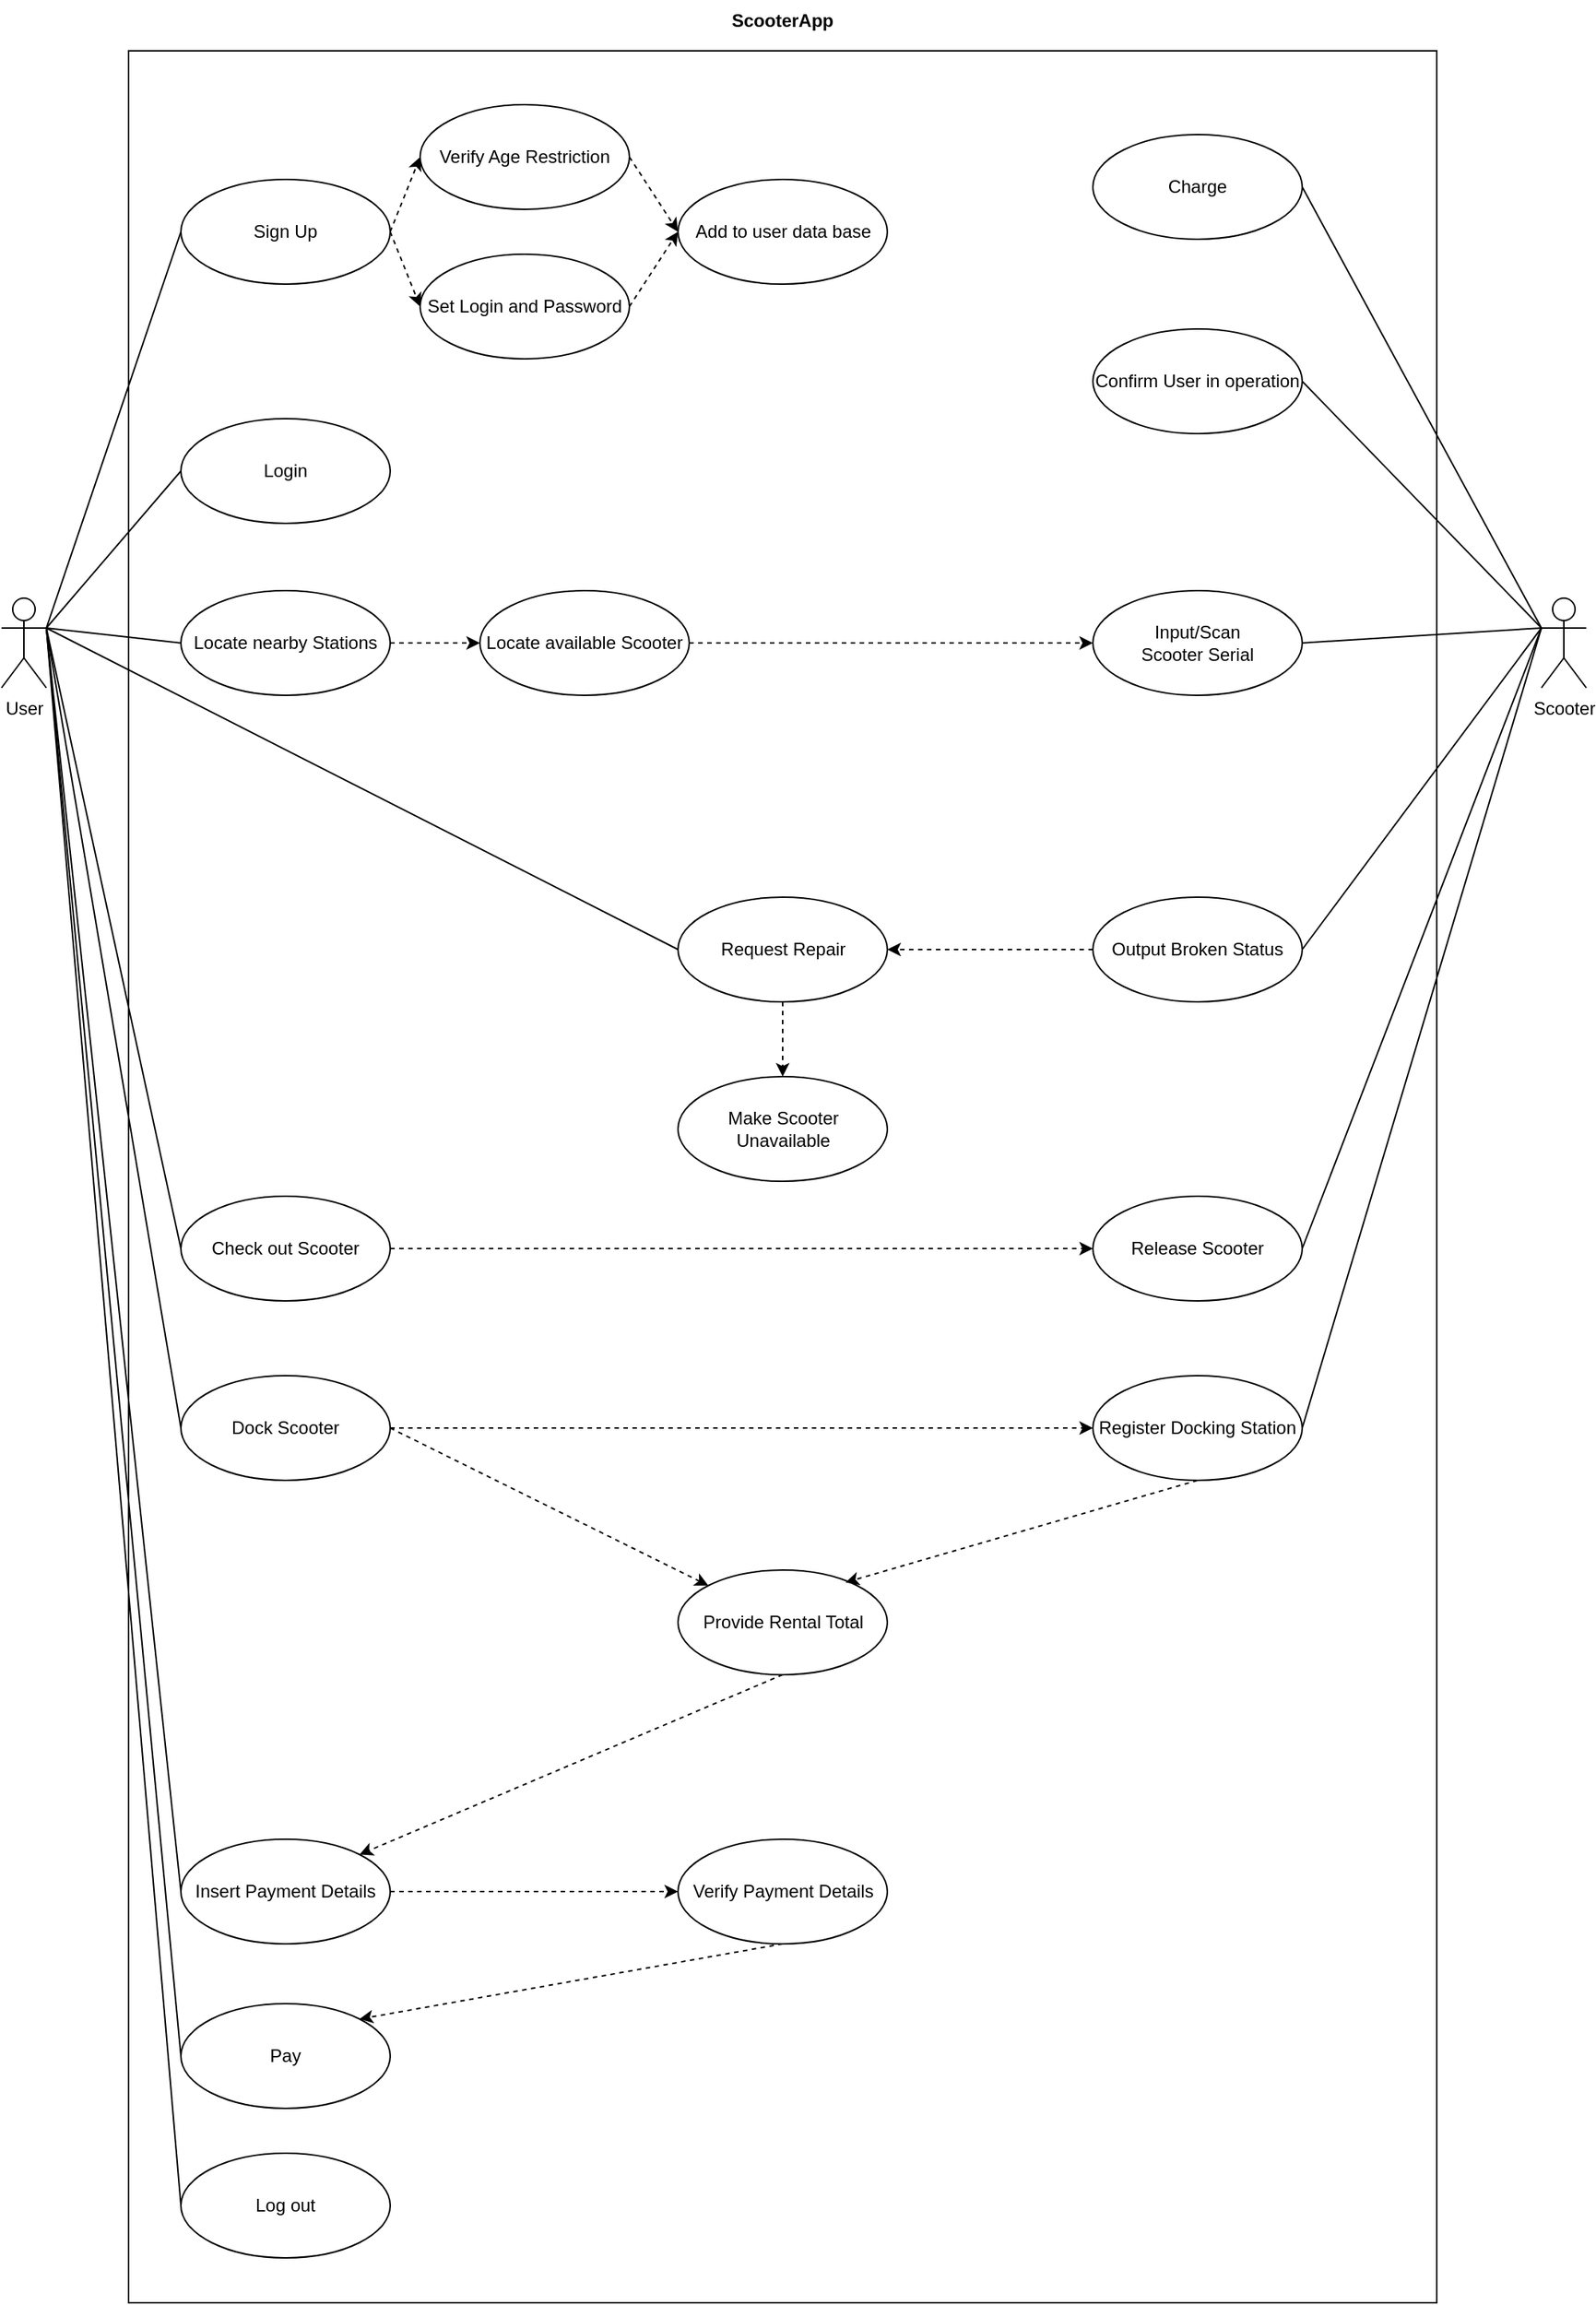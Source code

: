 <mxfile version="20.8.17" type="github">
  <diagram name="Page-1" id="OiAAreseT4Ou6ZYbAtUu">
    <mxGraphModel dx="1793" dy="2133" grid="1" gridSize="10" guides="1" tooltips="1" connect="1" arrows="1" fold="1" page="1" pageScale="1" pageWidth="827" pageHeight="1169" math="0" shadow="0">
      <root>
        <mxCell id="0" />
        <mxCell id="1" parent="0" />
        <mxCell id="Kl7tfWJofYw5UtfO86dM-1" value="User" style="shape=umlActor;verticalLabelPosition=bottom;verticalAlign=top;html=1;" vertex="1" parent="1">
          <mxGeometry x="80" y="200" width="30" height="60" as="geometry" />
        </mxCell>
        <mxCell id="Kl7tfWJofYw5UtfO86dM-2" value="Scooter" style="shape=umlActor;verticalLabelPosition=bottom;verticalAlign=top;html=1;" vertex="1" parent="1">
          <mxGeometry x="1110" y="200" width="30" height="60" as="geometry" />
        </mxCell>
        <mxCell id="Kl7tfWJofYw5UtfO86dM-3" value="" style="whiteSpace=wrap;html=1;verticalAlign=top;" vertex="1" parent="1">
          <mxGeometry x="165" y="-166" width="875" height="1506" as="geometry" />
        </mxCell>
        <mxCell id="Kl7tfWJofYw5UtfO86dM-5" value="ScooterApp" style="text;align=center;fontStyle=1;verticalAlign=middle;spacingLeft=3;spacingRight=3;strokeColor=none;rotatable=0;points=[[0,0.5],[1,0.5]];portConstraint=eastwest;" vertex="1" parent="1">
          <mxGeometry x="562.5" y="-200" width="80" height="26" as="geometry" />
        </mxCell>
        <mxCell id="Kl7tfWJofYw5UtfO86dM-6" value="Sign Up" style="ellipse;whiteSpace=wrap;html=1;" vertex="1" parent="1">
          <mxGeometry x="200" y="-80" width="140" height="70" as="geometry" />
        </mxCell>
        <mxCell id="Kl7tfWJofYw5UtfO86dM-7" value="Login" style="ellipse;whiteSpace=wrap;html=1;" vertex="1" parent="1">
          <mxGeometry x="200" y="80" width="140" height="70" as="geometry" />
        </mxCell>
        <mxCell id="Kl7tfWJofYw5UtfO86dM-13" value="Insert Payment Details" style="ellipse;whiteSpace=wrap;html=1;" vertex="1" parent="1">
          <mxGeometry x="200" y="1030" width="140" height="70" as="geometry" />
        </mxCell>
        <mxCell id="Kl7tfWJofYw5UtfO86dM-14" value="Locate nearby Stations" style="ellipse;whiteSpace=wrap;html=1;" vertex="1" parent="1">
          <mxGeometry x="200" y="195" width="140" height="70" as="geometry" />
        </mxCell>
        <mxCell id="Kl7tfWJofYw5UtfO86dM-15" value="Locate available Scooter" style="ellipse;whiteSpace=wrap;html=1;" vertex="1" parent="1">
          <mxGeometry x="400" y="195" width="140" height="70" as="geometry" />
        </mxCell>
        <mxCell id="Kl7tfWJofYw5UtfO86dM-16" value="Pay" style="ellipse;whiteSpace=wrap;html=1;" vertex="1" parent="1">
          <mxGeometry x="200" y="1140" width="140" height="70" as="geometry" />
        </mxCell>
        <mxCell id="Kl7tfWJofYw5UtfO86dM-18" value="Check out Scooter" style="ellipse;whiteSpace=wrap;html=1;" vertex="1" parent="1">
          <mxGeometry x="200" y="600" width="140" height="70" as="geometry" />
        </mxCell>
        <mxCell id="Kl7tfWJofYw5UtfO86dM-21" value="" style="endArrow=none;html=1;rounded=0;entryX=0;entryY=0.5;entryDx=0;entryDy=0;exitX=1;exitY=0.333;exitDx=0;exitDy=0;exitPerimeter=0;" edge="1" parent="1" source="Kl7tfWJofYw5UtfO86dM-1" target="Kl7tfWJofYw5UtfO86dM-6">
          <mxGeometry width="50" height="50" relative="1" as="geometry">
            <mxPoint x="100" y="360" as="sourcePoint" />
            <mxPoint x="150" y="310" as="targetPoint" />
          </mxGeometry>
        </mxCell>
        <mxCell id="Kl7tfWJofYw5UtfO86dM-22" value="" style="endArrow=none;html=1;rounded=0;entryX=0;entryY=0.5;entryDx=0;entryDy=0;" edge="1" parent="1" target="Kl7tfWJofYw5UtfO86dM-7">
          <mxGeometry width="50" height="50" relative="1" as="geometry">
            <mxPoint x="110" y="220" as="sourcePoint" />
            <mxPoint x="210.0" y="135" as="targetPoint" />
          </mxGeometry>
        </mxCell>
        <mxCell id="Kl7tfWJofYw5UtfO86dM-23" value="" style="endArrow=none;html=1;rounded=0;entryX=0;entryY=0.5;entryDx=0;entryDy=0;" edge="1" parent="1" target="Kl7tfWJofYw5UtfO86dM-14">
          <mxGeometry width="50" height="50" relative="1" as="geometry">
            <mxPoint x="110" y="220" as="sourcePoint" />
            <mxPoint x="210.0" y="215" as="targetPoint" />
          </mxGeometry>
        </mxCell>
        <mxCell id="Kl7tfWJofYw5UtfO86dM-24" value="" style="endArrow=none;html=1;rounded=0;entryX=0;entryY=0.5;entryDx=0;entryDy=0;" edge="1" parent="1" target="Kl7tfWJofYw5UtfO86dM-13">
          <mxGeometry width="50" height="50" relative="1" as="geometry">
            <mxPoint x="110" y="220" as="sourcePoint" />
            <mxPoint x="210.0" y="295" as="targetPoint" />
          </mxGeometry>
        </mxCell>
        <mxCell id="Kl7tfWJofYw5UtfO86dM-25" value="" style="endArrow=none;html=1;rounded=0;entryX=0;entryY=0.5;entryDx=0;entryDy=0;exitX=1;exitY=0.333;exitDx=0;exitDy=0;exitPerimeter=0;" edge="1" parent="1" source="Kl7tfWJofYw5UtfO86dM-1" target="Kl7tfWJofYw5UtfO86dM-18">
          <mxGeometry width="50" height="50" relative="1" as="geometry">
            <mxPoint x="120.0" y="230" as="sourcePoint" />
            <mxPoint x="210.0" y="375" as="targetPoint" />
          </mxGeometry>
        </mxCell>
        <mxCell id="Kl7tfWJofYw5UtfO86dM-26" value="" style="endArrow=none;html=1;rounded=0;entryX=0;entryY=0.5;entryDx=0;entryDy=0;" edge="1" parent="1" target="Kl7tfWJofYw5UtfO86dM-39">
          <mxGeometry width="50" height="50" relative="1" as="geometry">
            <mxPoint x="110" y="220" as="sourcePoint" />
            <mxPoint x="200" y="525" as="targetPoint" />
          </mxGeometry>
        </mxCell>
        <mxCell id="Kl7tfWJofYw5UtfO86dM-27" value="" style="endArrow=none;html=1;rounded=0;entryX=0;entryY=0.5;entryDx=0;entryDy=0;" edge="1" parent="1" target="Kl7tfWJofYw5UtfO86dM-16">
          <mxGeometry width="50" height="50" relative="1" as="geometry">
            <mxPoint x="110" y="220" as="sourcePoint" />
            <mxPoint x="210.0" y="535" as="targetPoint" />
          </mxGeometry>
        </mxCell>
        <mxCell id="Kl7tfWJofYw5UtfO86dM-28" value="" style="endArrow=none;html=1;rounded=0;entryX=0;entryY=0.333;entryDx=0;entryDy=0;entryPerimeter=0;exitX=1;exitY=0.5;exitDx=0;exitDy=0;" edge="1" parent="1" source="Kl7tfWJofYw5UtfO86dM-53" target="Kl7tfWJofYw5UtfO86dM-2">
          <mxGeometry width="50" height="50" relative="1" as="geometry">
            <mxPoint x="120.0" y="230" as="sourcePoint" />
            <mxPoint x="210.0" y="615" as="targetPoint" />
          </mxGeometry>
        </mxCell>
        <mxCell id="Kl7tfWJofYw5UtfO86dM-31" value="Verify Payment Details" style="ellipse;whiteSpace=wrap;html=1;" vertex="1" parent="1">
          <mxGeometry x="532.5" y="1030" width="140" height="70" as="geometry" />
        </mxCell>
        <mxCell id="Kl7tfWJofYw5UtfO86dM-33" value="Release Scooter" style="ellipse;whiteSpace=wrap;html=1;" vertex="1" parent="1">
          <mxGeometry x="810" y="600" width="140" height="70" as="geometry" />
        </mxCell>
        <mxCell id="Kl7tfWJofYw5UtfO86dM-34" value="Make Scooter Unavailable" style="ellipse;whiteSpace=wrap;html=1;" vertex="1" parent="1">
          <mxGeometry x="532.5" y="520" width="140" height="70" as="geometry" />
        </mxCell>
        <mxCell id="Kl7tfWJofYw5UtfO86dM-35" value="Provide Rental Total" style="ellipse;whiteSpace=wrap;html=1;" vertex="1" parent="1">
          <mxGeometry x="532.5" y="850" width="140" height="70" as="geometry" />
        </mxCell>
        <mxCell id="Kl7tfWJofYw5UtfO86dM-36" value="Request Repair" style="ellipse;whiteSpace=wrap;html=1;" vertex="1" parent="1">
          <mxGeometry x="532.5" y="400" width="140" height="70" as="geometry" />
        </mxCell>
        <mxCell id="Kl7tfWJofYw5UtfO86dM-38" value="Output Broken Status" style="ellipse;whiteSpace=wrap;html=1;" vertex="1" parent="1">
          <mxGeometry x="810" y="400" width="140" height="70" as="geometry" />
        </mxCell>
        <mxCell id="Kl7tfWJofYw5UtfO86dM-39" value="Dock Scooter" style="ellipse;whiteSpace=wrap;html=1;" vertex="1" parent="1">
          <mxGeometry x="200" y="720" width="140" height="70" as="geometry" />
        </mxCell>
        <mxCell id="Kl7tfWJofYw5UtfO86dM-41" value="Charge" style="ellipse;whiteSpace=wrap;html=1;" vertex="1" parent="1">
          <mxGeometry x="810" y="-110" width="140" height="70" as="geometry" />
        </mxCell>
        <mxCell id="Kl7tfWJofYw5UtfO86dM-43" value="Verify Age Restriction" style="ellipse;whiteSpace=wrap;html=1;" vertex="1" parent="1">
          <mxGeometry x="360" y="-130" width="140" height="70" as="geometry" />
        </mxCell>
        <mxCell id="Kl7tfWJofYw5UtfO86dM-44" value="Set Login and Password" style="ellipse;whiteSpace=wrap;html=1;" vertex="1" parent="1">
          <mxGeometry x="360" y="-30" width="140" height="70" as="geometry" />
        </mxCell>
        <mxCell id="Kl7tfWJofYw5UtfO86dM-49" value="Log out" style="ellipse;whiteSpace=wrap;html=1;" vertex="1" parent="1">
          <mxGeometry x="200" y="1240" width="140" height="70" as="geometry" />
        </mxCell>
        <mxCell id="Kl7tfWJofYw5UtfO86dM-50" value="" style="endArrow=none;html=1;rounded=0;entryX=0;entryY=0.5;entryDx=0;entryDy=0;" edge="1" parent="1" target="Kl7tfWJofYw5UtfO86dM-49">
          <mxGeometry width="50" height="50" relative="1" as="geometry">
            <mxPoint x="110" y="220" as="sourcePoint" />
            <mxPoint x="210" y="615" as="targetPoint" />
          </mxGeometry>
        </mxCell>
        <mxCell id="Kl7tfWJofYw5UtfO86dM-51" value="Add to user data base" style="ellipse;whiteSpace=wrap;html=1;" vertex="1" parent="1">
          <mxGeometry x="532.5" y="-80" width="140" height="70" as="geometry" />
        </mxCell>
        <mxCell id="Kl7tfWJofYw5UtfO86dM-53" value="Input/Scan &lt;br&gt;Scooter Serial" style="ellipse;whiteSpace=wrap;html=1;" vertex="1" parent="1">
          <mxGeometry x="810" y="195" width="140" height="70" as="geometry" />
        </mxCell>
        <mxCell id="Kl7tfWJofYw5UtfO86dM-56" value="" style="endArrow=none;html=1;rounded=0;entryX=0;entryY=0.333;entryDx=0;entryDy=0;entryPerimeter=0;exitX=1;exitY=0.5;exitDx=0;exitDy=0;" edge="1" parent="1" source="Kl7tfWJofYw5UtfO86dM-33" target="Kl7tfWJofYw5UtfO86dM-2">
          <mxGeometry width="50" height="50" relative="1" as="geometry">
            <mxPoint x="542.5" y="265" as="sourcePoint" />
            <mxPoint x="1120" y="230" as="targetPoint" />
          </mxGeometry>
        </mxCell>
        <mxCell id="Kl7tfWJofYw5UtfO86dM-59" value="" style="endArrow=none;html=1;rounded=0;exitX=1;exitY=0.5;exitDx=0;exitDy=0;entryX=0;entryY=0.333;entryDx=0;entryDy=0;entryPerimeter=0;" edge="1" parent="1" source="Kl7tfWJofYw5UtfO86dM-38" target="Kl7tfWJofYw5UtfO86dM-2">
          <mxGeometry width="50" height="50" relative="1" as="geometry">
            <mxPoint x="930" y="385" as="sourcePoint" />
            <mxPoint x="1110" y="220" as="targetPoint" />
          </mxGeometry>
        </mxCell>
        <mxCell id="Kl7tfWJofYw5UtfO86dM-60" value="Register Docking Station" style="ellipse;whiteSpace=wrap;html=1;" vertex="1" parent="1">
          <mxGeometry x="810" y="720" width="140" height="70" as="geometry" />
        </mxCell>
        <mxCell id="Kl7tfWJofYw5UtfO86dM-61" value="" style="endArrow=none;html=1;rounded=0;entryX=0;entryY=0.333;entryDx=0;entryDy=0;entryPerimeter=0;exitX=1;exitY=0.5;exitDx=0;exitDy=0;" edge="1" parent="1" source="Kl7tfWJofYw5UtfO86dM-60" target="Kl7tfWJofYw5UtfO86dM-2">
          <mxGeometry width="50" height="50" relative="1" as="geometry">
            <mxPoint x="930" y="385" as="sourcePoint" />
            <mxPoint x="1120" y="230" as="targetPoint" />
          </mxGeometry>
        </mxCell>
        <mxCell id="Kl7tfWJofYw5UtfO86dM-62" value="Confirm User in operation" style="ellipse;whiteSpace=wrap;html=1;" vertex="1" parent="1">
          <mxGeometry x="810" y="20" width="140" height="70" as="geometry" />
        </mxCell>
        <mxCell id="Kl7tfWJofYw5UtfO86dM-63" value="" style="endArrow=none;html=1;rounded=0;entryX=0;entryY=0.333;entryDx=0;entryDy=0;entryPerimeter=0;exitX=1;exitY=0.5;exitDx=0;exitDy=0;" edge="1" parent="1" source="Kl7tfWJofYw5UtfO86dM-62" target="Kl7tfWJofYw5UtfO86dM-2">
          <mxGeometry width="50" height="50" relative="1" as="geometry">
            <mxPoint x="930" y="305" as="sourcePoint" />
            <mxPoint x="1120" y="230" as="targetPoint" />
          </mxGeometry>
        </mxCell>
        <mxCell id="Kl7tfWJofYw5UtfO86dM-65" value="" style="endArrow=none;html=1;rounded=0;entryX=0;entryY=0.5;entryDx=0;entryDy=0;" edge="1" parent="1" target="Kl7tfWJofYw5UtfO86dM-36">
          <mxGeometry width="50" height="50" relative="1" as="geometry">
            <mxPoint x="110" y="220" as="sourcePoint" />
            <mxPoint x="210" y="135" as="targetPoint" />
          </mxGeometry>
        </mxCell>
        <mxCell id="Kl7tfWJofYw5UtfO86dM-66" value="" style="endArrow=none;html=1;rounded=0;exitX=1;exitY=0.5;exitDx=0;exitDy=0;entryX=0;entryY=0.333;entryDx=0;entryDy=0;entryPerimeter=0;" edge="1" parent="1" source="Kl7tfWJofYw5UtfO86dM-41" target="Kl7tfWJofYw5UtfO86dM-2">
          <mxGeometry width="50" height="50" relative="1" as="geometry">
            <mxPoint x="910" y="305" as="sourcePoint" />
            <mxPoint x="1100" y="220" as="targetPoint" />
          </mxGeometry>
        </mxCell>
        <mxCell id="Kl7tfWJofYw5UtfO86dM-68" value="" style="endArrow=classic;html=1;rounded=0;exitX=1;exitY=0.5;exitDx=0;exitDy=0;entryX=0;entryY=0.5;entryDx=0;entryDy=0;dashed=1;" edge="1" parent="1" source="Kl7tfWJofYw5UtfO86dM-39" target="Kl7tfWJofYw5UtfO86dM-60">
          <mxGeometry width="50" height="50" relative="1" as="geometry">
            <mxPoint x="820" y="480" as="sourcePoint" />
            <mxPoint x="870" y="430" as="targetPoint" />
          </mxGeometry>
        </mxCell>
        <mxCell id="Kl7tfWJofYw5UtfO86dM-70" value="" style="endArrow=classic;html=1;rounded=0;exitX=1;exitY=0.5;exitDx=0;exitDy=0;entryX=0;entryY=0.5;entryDx=0;entryDy=0;dashed=1;" edge="1" parent="1" source="Kl7tfWJofYw5UtfO86dM-18" target="Kl7tfWJofYw5UtfO86dM-33">
          <mxGeometry width="50" height="50" relative="1" as="geometry">
            <mxPoint x="350" y="535" as="sourcePoint" />
            <mxPoint x="770" y="305" as="targetPoint" />
          </mxGeometry>
        </mxCell>
        <mxCell id="Kl7tfWJofYw5UtfO86dM-71" value="" style="endArrow=classic;html=1;rounded=0;exitX=1;exitY=0.5;exitDx=0;exitDy=0;entryX=0;entryY=0.5;entryDx=0;entryDy=0;dashed=1;" edge="1" parent="1" source="Kl7tfWJofYw5UtfO86dM-43" target="Kl7tfWJofYw5UtfO86dM-51">
          <mxGeometry width="50" height="50" relative="1" as="geometry">
            <mxPoint x="350" y="455" as="sourcePoint" />
            <mxPoint x="770" y="385" as="targetPoint" />
          </mxGeometry>
        </mxCell>
        <mxCell id="Kl7tfWJofYw5UtfO86dM-72" value="" style="endArrow=classic;html=1;rounded=0;entryX=0;entryY=0.5;entryDx=0;entryDy=0;dashed=1;exitX=1;exitY=0.5;exitDx=0;exitDy=0;" edge="1" parent="1" source="Kl7tfWJofYw5UtfO86dM-6" target="Kl7tfWJofYw5UtfO86dM-43">
          <mxGeometry width="50" height="50" relative="1" as="geometry">
            <mxPoint x="510" y="-85" as="sourcePoint" />
            <mxPoint x="542.5" y="-85" as="targetPoint" />
          </mxGeometry>
        </mxCell>
        <mxCell id="Kl7tfWJofYw5UtfO86dM-73" value="" style="endArrow=classic;html=1;rounded=0;entryX=0;entryY=0.5;entryDx=0;entryDy=0;dashed=1;exitX=1;exitY=0.5;exitDx=0;exitDy=0;" edge="1" parent="1" source="Kl7tfWJofYw5UtfO86dM-6" target="Kl7tfWJofYw5UtfO86dM-44">
          <mxGeometry width="50" height="50" relative="1" as="geometry">
            <mxPoint x="350" y="-35" as="sourcePoint" />
            <mxPoint x="370" y="-85" as="targetPoint" />
          </mxGeometry>
        </mxCell>
        <mxCell id="Kl7tfWJofYw5UtfO86dM-74" value="" style="endArrow=classic;html=1;rounded=0;entryX=0;entryY=0.5;entryDx=0;entryDy=0;dashed=1;exitX=1;exitY=0.5;exitDx=0;exitDy=0;" edge="1" parent="1" source="Kl7tfWJofYw5UtfO86dM-44" target="Kl7tfWJofYw5UtfO86dM-51">
          <mxGeometry width="50" height="50" relative="1" as="geometry">
            <mxPoint x="350" y="-35" as="sourcePoint" />
            <mxPoint x="370" y="-85" as="targetPoint" />
          </mxGeometry>
        </mxCell>
        <mxCell id="Kl7tfWJofYw5UtfO86dM-75" value="" style="endArrow=classic;html=1;rounded=0;entryX=0;entryY=0.5;entryDx=0;entryDy=0;dashed=1;exitX=1;exitY=0.5;exitDx=0;exitDy=0;" edge="1" parent="1" source="Kl7tfWJofYw5UtfO86dM-15" target="Kl7tfWJofYw5UtfO86dM-53">
          <mxGeometry width="50" height="50" relative="1" as="geometry">
            <mxPoint x="510" y="15" as="sourcePoint" />
            <mxPoint x="542.5" y="-35" as="targetPoint" />
          </mxGeometry>
        </mxCell>
        <mxCell id="Kl7tfWJofYw5UtfO86dM-76" value="" style="endArrow=classic;html=1;rounded=0;dashed=1;exitX=1;exitY=0.5;exitDx=0;exitDy=0;" edge="1" parent="1" source="Kl7tfWJofYw5UtfO86dM-14" target="Kl7tfWJofYw5UtfO86dM-15">
          <mxGeometry width="50" height="50" relative="1" as="geometry">
            <mxPoint x="542.5" y="240" as="sourcePoint" />
            <mxPoint x="770" y="235" as="targetPoint" />
          </mxGeometry>
        </mxCell>
        <mxCell id="Kl7tfWJofYw5UtfO86dM-77" value="" style="endArrow=classic;html=1;rounded=0;exitX=0;exitY=0.5;exitDx=0;exitDy=0;entryX=1;entryY=0.5;entryDx=0;entryDy=0;dashed=1;" edge="1" parent="1" source="Kl7tfWJofYw5UtfO86dM-38" target="Kl7tfWJofYw5UtfO86dM-36">
          <mxGeometry width="50" height="50" relative="1" as="geometry">
            <mxPoint x="350" y="455" as="sourcePoint" />
            <mxPoint x="780" y="645" as="targetPoint" />
          </mxGeometry>
        </mxCell>
        <mxCell id="Kl7tfWJofYw5UtfO86dM-78" value="" style="endArrow=classic;html=1;rounded=0;exitX=0.5;exitY=1;exitDx=0;exitDy=0;entryX=0.5;entryY=0;entryDx=0;entryDy=0;dashed=1;" edge="1" parent="1" source="Kl7tfWJofYw5UtfO86dM-36" target="Kl7tfWJofYw5UtfO86dM-34">
          <mxGeometry width="50" height="50" relative="1" as="geometry">
            <mxPoint x="770" y="445" as="sourcePoint" />
            <mxPoint x="682.5" y="445" as="targetPoint" />
          </mxGeometry>
        </mxCell>
        <mxCell id="Kl7tfWJofYw5UtfO86dM-79" value="" style="endArrow=classic;html=1;rounded=0;exitX=1;exitY=0.5;exitDx=0;exitDy=0;dashed=1;" edge="1" parent="1" source="Kl7tfWJofYw5UtfO86dM-39" target="Kl7tfWJofYw5UtfO86dM-35">
          <mxGeometry width="50" height="50" relative="1" as="geometry">
            <mxPoint x="360" y="765" as="sourcePoint" />
            <mxPoint x="820" y="765" as="targetPoint" />
          </mxGeometry>
        </mxCell>
        <mxCell id="Kl7tfWJofYw5UtfO86dM-80" value="" style="endArrow=classic;html=1;rounded=0;exitX=0.5;exitY=1;exitDx=0;exitDy=0;dashed=1;entryX=0.8;entryY=0.118;entryDx=0;entryDy=0;entryPerimeter=0;" edge="1" parent="1" source="Kl7tfWJofYw5UtfO86dM-60" target="Kl7tfWJofYw5UtfO86dM-35">
          <mxGeometry width="50" height="50" relative="1" as="geometry">
            <mxPoint x="360" y="765" as="sourcePoint" />
            <mxPoint x="563.732" y="869.892" as="targetPoint" />
          </mxGeometry>
        </mxCell>
        <mxCell id="Kl7tfWJofYw5UtfO86dM-81" value="" style="endArrow=classic;html=1;rounded=0;exitX=1;exitY=0.5;exitDx=0;exitDy=0;dashed=1;entryX=0;entryY=0.5;entryDx=0;entryDy=0;" edge="1" parent="1" source="Kl7tfWJofYw5UtfO86dM-13" target="Kl7tfWJofYw5UtfO86dM-31">
          <mxGeometry width="50" height="50" relative="1" as="geometry">
            <mxPoint x="350" y="765" as="sourcePoint" />
            <mxPoint x="562.766" y="870.37" as="targetPoint" />
          </mxGeometry>
        </mxCell>
        <mxCell id="Kl7tfWJofYw5UtfO86dM-82" value="" style="endArrow=classic;html=1;rounded=0;exitX=0.5;exitY=1;exitDx=0;exitDy=0;dashed=1;entryX=1;entryY=0;entryDx=0;entryDy=0;" edge="1" parent="1" source="Kl7tfWJofYw5UtfO86dM-35" target="Kl7tfWJofYw5UtfO86dM-13">
          <mxGeometry width="50" height="50" relative="1" as="geometry">
            <mxPoint x="350" y="1075" as="sourcePoint" />
            <mxPoint x="542.5" y="1075" as="targetPoint" />
          </mxGeometry>
        </mxCell>
        <mxCell id="Kl7tfWJofYw5UtfO86dM-83" value="" style="endArrow=classic;html=1;rounded=0;exitX=0.5;exitY=1;exitDx=0;exitDy=0;dashed=1;entryX=1;entryY=0;entryDx=0;entryDy=0;" edge="1" parent="1" source="Kl7tfWJofYw5UtfO86dM-31" target="Kl7tfWJofYw5UtfO86dM-16">
          <mxGeometry width="50" height="50" relative="1" as="geometry">
            <mxPoint x="612.5" y="930" as="sourcePoint" />
            <mxPoint x="329.497" y="1050.251" as="targetPoint" />
          </mxGeometry>
        </mxCell>
      </root>
    </mxGraphModel>
  </diagram>
</mxfile>
